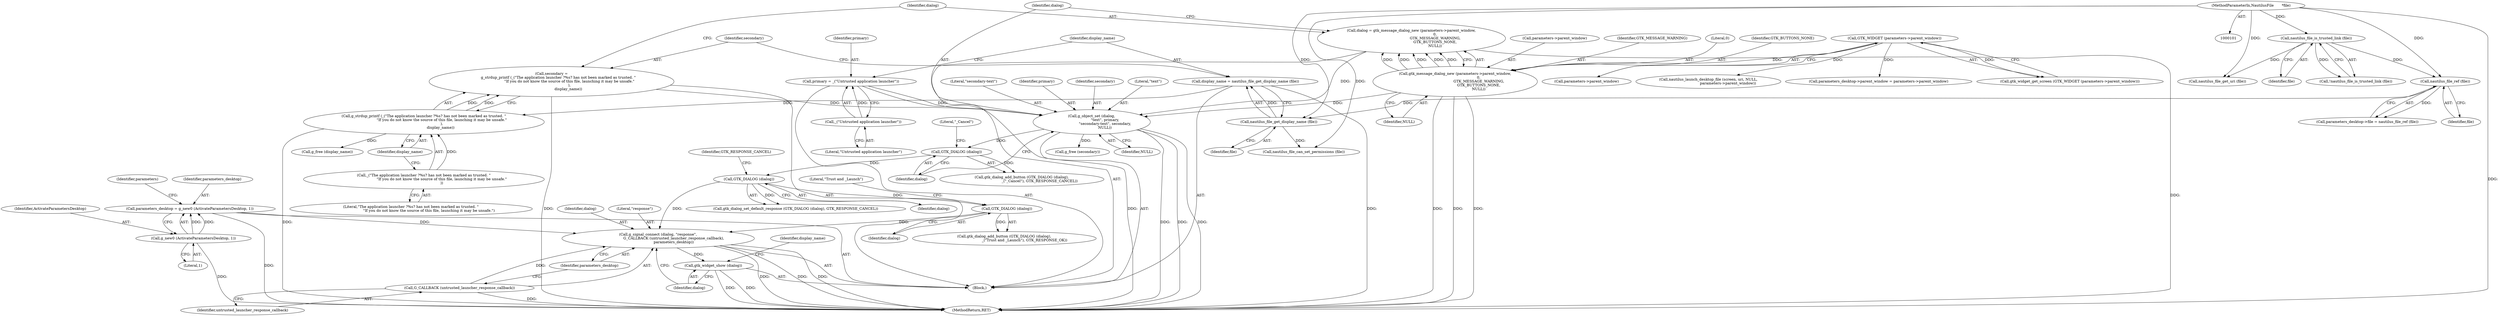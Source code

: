 digraph "0_nautilus_1630f53481f445ada0a455e9979236d31a8d3bb0_5@API" {
"1000209" [label="(Call,g_signal_connect (dialog, \"response\",\n                           G_CALLBACK (untrusted_launcher_response_callback),\n                           parameters_desktop))"];
"1000196" [label="(Call,GTK_DIALOG (dialog))"];
"1000190" [label="(Call,GTK_DIALOG (dialog))"];
"1000182" [label="(Call,g_object_set (dialog,\n                       \"text\", primary,\n                       \"secondary-text\", secondary,\n                       NULL))"];
"1000172" [label="(Call,dialog = gtk_message_dialog_new (parameters->parent_window,\n                                         0,\n                                         GTK_MESSAGE_WARNING,\n                                         GTK_BUTTONS_NONE,\n                                         NULL))"];
"1000174" [label="(Call,gtk_message_dialog_new (parameters->parent_window,\n                                         0,\n                                         GTK_MESSAGE_WARNING,\n                                         GTK_BUTTONS_NONE,\n                                         NULL))"];
"1000115" [label="(Call,GTK_WIDGET (parameters->parent_window))"];
"1000158" [label="(Call,primary = _(\"Untrusted application launcher\"))"];
"1000160" [label="(Call,_(\"Untrusted application launcher\"))"];
"1000166" [label="(Call,secondary =\n            g_strdup_printf (_(\"The application launcher ?%s? has not been marked as trusted. \"\n                               \"If you do not know the source of this file, launching it may be unsafe.\"\n                               ),\n                             display_name))"];
"1000168" [label="(Call,g_strdup_printf (_(\"The application launcher ?%s? has not been marked as trusted. \"\n                               \"If you do not know the source of this file, launching it may be unsafe.\"\n                               ),\n                             display_name))"];
"1000169" [label="(Call,_(\"The application launcher ?%s? has not been marked as trusted. \"\n                               \"If you do not know the source of this file, launching it may be unsafe.\"\n                               ))"];
"1000162" [label="(Call,display_name = nautilus_file_get_display_name (file))"];
"1000164" [label="(Call,nautilus_file_get_display_name (file))"];
"1000156" [label="(Call,nautilus_file_ref (file))"];
"1000121" [label="(Call,nautilus_file_is_trusted_link (file))"];
"1000103" [label="(MethodParameterIn,NautilusFile       *file)"];
"1000204" [label="(Call,GTK_DIALOG (dialog))"];
"1000212" [label="(Call,G_CALLBACK (untrusted_launcher_response_callback))"];
"1000124" [label="(Call,parameters_desktop = g_new0 (ActivateParametersDesktop, 1))"];
"1000126" [label="(Call,g_new0 (ActivateParametersDesktop, 1))"];
"1000215" [label="(Call,gtk_widget_show (dialog))"];
"1000185" [label="(Identifier,primary)"];
"1000166" [label="(Call,secondary =\n            g_strdup_printf (_(\"The application launcher ?%s? has not been marked as trusted. \"\n                               \"If you do not know the source of this file, launching it may be unsafe.\"\n                               ),\n                             display_name))"];
"1000160" [label="(Call,_(\"Untrusted application launcher\"))"];
"1000217" [label="(Call,g_free (display_name))"];
"1000157" [label="(Identifier,file)"];
"1000219" [label="(Call,g_free (secondary))"];
"1000224" [label="(Call,nautilus_file_get_uri (file))"];
"1000198" [label="(Identifier,GTK_RESPONSE_CANCEL)"];
"1000197" [label="(Identifier,dialog)"];
"1000103" [label="(MethodParameterIn,NautilusFile       *file)"];
"1000128" [label="(Literal,1)"];
"1000158" [label="(Call,primary = _(\"Untrusted application launcher\"))"];
"1000116" [label="(Call,parameters->parent_window)"];
"1000191" [label="(Identifier,dialog)"];
"1000163" [label="(Identifier,display_name)"];
"1000156" [label="(Call,nautilus_file_ref (file))"];
"1000187" [label="(Identifier,secondary)"];
"1000215" [label="(Call,gtk_widget_show (dialog))"];
"1000115" [label="(Call,GTK_WIDGET (parameters->parent_window))"];
"1000161" [label="(Literal,\"Untrusted application launcher\")"];
"1000175" [label="(Call,parameters->parent_window)"];
"1000127" [label="(Identifier,ActivateParametersDesktop)"];
"1000162" [label="(Call,display_name = nautilus_file_get_display_name (file))"];
"1000122" [label="(Identifier,file)"];
"1000213" [label="(Identifier,untrusted_launcher_response_callback)"];
"1000204" [label="(Call,GTK_DIALOG (dialog))"];
"1000179" [label="(Identifier,GTK_MESSAGE_WARNING)"];
"1000189" [label="(Call,gtk_dialog_add_button (GTK_DIALOG (dialog),\n                               _(\"_Cancel\"), GTK_RESPONSE_CANCEL))"];
"1000214" [label="(Identifier,parameters_desktop)"];
"1000169" [label="(Call,_(\"The application launcher ?%s? has not been marked as trusted. \"\n                               \"If you do not know the source of this file, launching it may be unsafe.\"\n                               ))"];
"1000211" [label="(Literal,\"response\")"];
"1000216" [label="(Identifier,dialog)"];
"1000209" [label="(Call,g_signal_connect (dialog, \"response\",\n                           G_CALLBACK (untrusted_launcher_response_callback),\n                           parameters_desktop))"];
"1000203" [label="(Call,gtk_dialog_add_button (GTK_DIALOG (dialog),\n                                   _(\"Trust and _Launch\"), GTK_RESPONSE_OK))"];
"1000125" [label="(Identifier,parameters_desktop)"];
"1000229" [label="(Call,nautilus_launch_desktop_file (screen, uri, NULL,\n                                  parameters->parent_window))"];
"1000170" [label="(Literal,\"The application launcher ?%s? has not been marked as trusted. \"\n                               \"If you do not know the source of this file, launching it may be unsafe.\")"];
"1000165" [label="(Identifier,file)"];
"1000168" [label="(Call,g_strdup_printf (_(\"The application launcher ?%s? has not been marked as trusted. \"\n                               \"If you do not know the source of this file, launching it may be unsafe.\"\n                               ),\n                             display_name))"];
"1000188" [label="(Identifier,NULL)"];
"1000181" [label="(Identifier,NULL)"];
"1000200" [label="(Call,nautilus_file_can_set_permissions (file))"];
"1000167" [label="(Identifier,secondary)"];
"1000205" [label="(Identifier,dialog)"];
"1000196" [label="(Call,GTK_DIALOG (dialog))"];
"1000134" [label="(Call,parameters_desktop->parent_window = parameters->parent_window)"];
"1000159" [label="(Identifier,primary)"];
"1000131" [label="(Identifier,parameters)"];
"1000174" [label="(Call,gtk_message_dialog_new (parameters->parent_window,\n                                         0,\n                                         GTK_MESSAGE_WARNING,\n                                         GTK_BUTTONS_NONE,\n                                         NULL))"];
"1000210" [label="(Identifier,dialog)"];
"1000121" [label="(Call,nautilus_file_is_trusted_link (file))"];
"1000164" [label="(Call,nautilus_file_get_display_name (file))"];
"1000184" [label="(Literal,\"text\")"];
"1000190" [label="(Call,GTK_DIALOG (dialog))"];
"1000195" [label="(Call,gtk_dialog_set_default_response (GTK_DIALOG (dialog), GTK_RESPONSE_CANCEL))"];
"1000182" [label="(Call,g_object_set (dialog,\n                       \"text\", primary,\n                       \"secondary-text\", secondary,\n                       NULL))"];
"1000172" [label="(Call,dialog = gtk_message_dialog_new (parameters->parent_window,\n                                         0,\n                                         GTK_MESSAGE_WARNING,\n                                         GTK_BUTTONS_NONE,\n                                         NULL))"];
"1000178" [label="(Literal,0)"];
"1000173" [label="(Identifier,dialog)"];
"1000186" [label="(Literal,\"secondary-text\")"];
"1000114" [label="(Call,gtk_widget_get_screen (GTK_WIDGET (parameters->parent_window)))"];
"1000238" [label="(MethodReturn,RET)"];
"1000218" [label="(Identifier,display_name)"];
"1000126" [label="(Call,g_new0 (ActivateParametersDesktop, 1))"];
"1000180" [label="(Identifier,GTK_BUTTONS_NONE)"];
"1000183" [label="(Identifier,dialog)"];
"1000193" [label="(Literal,\"_Cancel\")"];
"1000212" [label="(Call,G_CALLBACK (untrusted_launcher_response_callback))"];
"1000152" [label="(Call,parameters_desktop->file = nautilus_file_ref (file))"];
"1000120" [label="(Call,!nautilus_file_is_trusted_link (file))"];
"1000207" [label="(Literal,\"Trust and _Launch\")"];
"1000171" [label="(Identifier,display_name)"];
"1000123" [label="(Block,)"];
"1000124" [label="(Call,parameters_desktop = g_new0 (ActivateParametersDesktop, 1))"];
"1000209" -> "1000123"  [label="AST: "];
"1000209" -> "1000214"  [label="CFG: "];
"1000210" -> "1000209"  [label="AST: "];
"1000211" -> "1000209"  [label="AST: "];
"1000212" -> "1000209"  [label="AST: "];
"1000214" -> "1000209"  [label="AST: "];
"1000216" -> "1000209"  [label="CFG: "];
"1000209" -> "1000238"  [label="DDG: "];
"1000209" -> "1000238"  [label="DDG: "];
"1000209" -> "1000238"  [label="DDG: "];
"1000196" -> "1000209"  [label="DDG: "];
"1000204" -> "1000209"  [label="DDG: "];
"1000212" -> "1000209"  [label="DDG: "];
"1000124" -> "1000209"  [label="DDG: "];
"1000209" -> "1000215"  [label="DDG: "];
"1000196" -> "1000195"  [label="AST: "];
"1000196" -> "1000197"  [label="CFG: "];
"1000197" -> "1000196"  [label="AST: "];
"1000198" -> "1000196"  [label="CFG: "];
"1000196" -> "1000195"  [label="DDG: "];
"1000190" -> "1000196"  [label="DDG: "];
"1000196" -> "1000204"  [label="DDG: "];
"1000190" -> "1000189"  [label="AST: "];
"1000190" -> "1000191"  [label="CFG: "];
"1000191" -> "1000190"  [label="AST: "];
"1000193" -> "1000190"  [label="CFG: "];
"1000190" -> "1000189"  [label="DDG: "];
"1000182" -> "1000190"  [label="DDG: "];
"1000182" -> "1000123"  [label="AST: "];
"1000182" -> "1000188"  [label="CFG: "];
"1000183" -> "1000182"  [label="AST: "];
"1000184" -> "1000182"  [label="AST: "];
"1000185" -> "1000182"  [label="AST: "];
"1000186" -> "1000182"  [label="AST: "];
"1000187" -> "1000182"  [label="AST: "];
"1000188" -> "1000182"  [label="AST: "];
"1000191" -> "1000182"  [label="CFG: "];
"1000182" -> "1000238"  [label="DDG: "];
"1000182" -> "1000238"  [label="DDG: "];
"1000182" -> "1000238"  [label="DDG: "];
"1000172" -> "1000182"  [label="DDG: "];
"1000158" -> "1000182"  [label="DDG: "];
"1000166" -> "1000182"  [label="DDG: "];
"1000174" -> "1000182"  [label="DDG: "];
"1000182" -> "1000219"  [label="DDG: "];
"1000172" -> "1000123"  [label="AST: "];
"1000172" -> "1000174"  [label="CFG: "];
"1000173" -> "1000172"  [label="AST: "];
"1000174" -> "1000172"  [label="AST: "];
"1000183" -> "1000172"  [label="CFG: "];
"1000172" -> "1000238"  [label="DDG: "];
"1000174" -> "1000172"  [label="DDG: "];
"1000174" -> "1000172"  [label="DDG: "];
"1000174" -> "1000172"  [label="DDG: "];
"1000174" -> "1000172"  [label="DDG: "];
"1000174" -> "1000172"  [label="DDG: "];
"1000174" -> "1000181"  [label="CFG: "];
"1000175" -> "1000174"  [label="AST: "];
"1000178" -> "1000174"  [label="AST: "];
"1000179" -> "1000174"  [label="AST: "];
"1000180" -> "1000174"  [label="AST: "];
"1000181" -> "1000174"  [label="AST: "];
"1000174" -> "1000238"  [label="DDG: "];
"1000174" -> "1000238"  [label="DDG: "];
"1000174" -> "1000238"  [label="DDG: "];
"1000115" -> "1000174"  [label="DDG: "];
"1000115" -> "1000114"  [label="AST: "];
"1000115" -> "1000116"  [label="CFG: "];
"1000116" -> "1000115"  [label="AST: "];
"1000114" -> "1000115"  [label="CFG: "];
"1000115" -> "1000114"  [label="DDG: "];
"1000115" -> "1000134"  [label="DDG: "];
"1000115" -> "1000229"  [label="DDG: "];
"1000158" -> "1000123"  [label="AST: "];
"1000158" -> "1000160"  [label="CFG: "];
"1000159" -> "1000158"  [label="AST: "];
"1000160" -> "1000158"  [label="AST: "];
"1000163" -> "1000158"  [label="CFG: "];
"1000158" -> "1000238"  [label="DDG: "];
"1000160" -> "1000158"  [label="DDG: "];
"1000160" -> "1000161"  [label="CFG: "];
"1000161" -> "1000160"  [label="AST: "];
"1000166" -> "1000123"  [label="AST: "];
"1000166" -> "1000168"  [label="CFG: "];
"1000167" -> "1000166"  [label="AST: "];
"1000168" -> "1000166"  [label="AST: "];
"1000173" -> "1000166"  [label="CFG: "];
"1000166" -> "1000238"  [label="DDG: "];
"1000168" -> "1000166"  [label="DDG: "];
"1000168" -> "1000166"  [label="DDG: "];
"1000168" -> "1000171"  [label="CFG: "];
"1000169" -> "1000168"  [label="AST: "];
"1000171" -> "1000168"  [label="AST: "];
"1000168" -> "1000238"  [label="DDG: "];
"1000169" -> "1000168"  [label="DDG: "];
"1000162" -> "1000168"  [label="DDG: "];
"1000168" -> "1000217"  [label="DDG: "];
"1000169" -> "1000170"  [label="CFG: "];
"1000170" -> "1000169"  [label="AST: "];
"1000171" -> "1000169"  [label="CFG: "];
"1000162" -> "1000123"  [label="AST: "];
"1000162" -> "1000164"  [label="CFG: "];
"1000163" -> "1000162"  [label="AST: "];
"1000164" -> "1000162"  [label="AST: "];
"1000167" -> "1000162"  [label="CFG: "];
"1000162" -> "1000238"  [label="DDG: "];
"1000164" -> "1000162"  [label="DDG: "];
"1000164" -> "1000165"  [label="CFG: "];
"1000165" -> "1000164"  [label="AST: "];
"1000156" -> "1000164"  [label="DDG: "];
"1000103" -> "1000164"  [label="DDG: "];
"1000164" -> "1000200"  [label="DDG: "];
"1000156" -> "1000152"  [label="AST: "];
"1000156" -> "1000157"  [label="CFG: "];
"1000157" -> "1000156"  [label="AST: "];
"1000152" -> "1000156"  [label="CFG: "];
"1000156" -> "1000152"  [label="DDG: "];
"1000121" -> "1000156"  [label="DDG: "];
"1000103" -> "1000156"  [label="DDG: "];
"1000121" -> "1000120"  [label="AST: "];
"1000121" -> "1000122"  [label="CFG: "];
"1000122" -> "1000121"  [label="AST: "];
"1000120" -> "1000121"  [label="CFG: "];
"1000121" -> "1000120"  [label="DDG: "];
"1000103" -> "1000121"  [label="DDG: "];
"1000121" -> "1000224"  [label="DDG: "];
"1000103" -> "1000101"  [label="AST: "];
"1000103" -> "1000238"  [label="DDG: "];
"1000103" -> "1000200"  [label="DDG: "];
"1000103" -> "1000224"  [label="DDG: "];
"1000204" -> "1000203"  [label="AST: "];
"1000204" -> "1000205"  [label="CFG: "];
"1000205" -> "1000204"  [label="AST: "];
"1000207" -> "1000204"  [label="CFG: "];
"1000204" -> "1000203"  [label="DDG: "];
"1000212" -> "1000213"  [label="CFG: "];
"1000213" -> "1000212"  [label="AST: "];
"1000214" -> "1000212"  [label="CFG: "];
"1000212" -> "1000238"  [label="DDG: "];
"1000124" -> "1000123"  [label="AST: "];
"1000124" -> "1000126"  [label="CFG: "];
"1000125" -> "1000124"  [label="AST: "];
"1000126" -> "1000124"  [label="AST: "];
"1000131" -> "1000124"  [label="CFG: "];
"1000124" -> "1000238"  [label="DDG: "];
"1000126" -> "1000124"  [label="DDG: "];
"1000126" -> "1000124"  [label="DDG: "];
"1000126" -> "1000128"  [label="CFG: "];
"1000127" -> "1000126"  [label="AST: "];
"1000128" -> "1000126"  [label="AST: "];
"1000126" -> "1000238"  [label="DDG: "];
"1000215" -> "1000123"  [label="AST: "];
"1000215" -> "1000216"  [label="CFG: "];
"1000216" -> "1000215"  [label="AST: "];
"1000218" -> "1000215"  [label="CFG: "];
"1000215" -> "1000238"  [label="DDG: "];
"1000215" -> "1000238"  [label="DDG: "];
}
